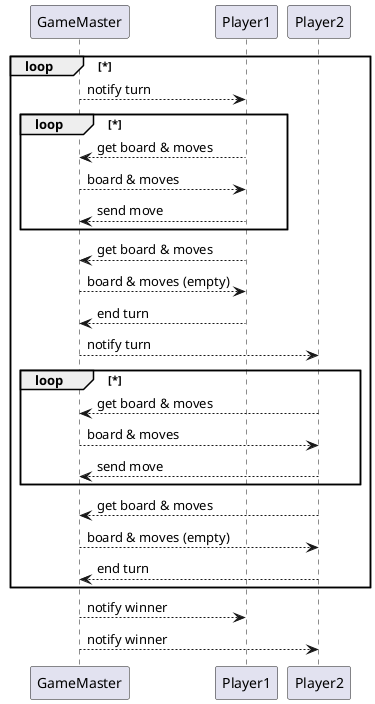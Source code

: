 @startuml
' syntax: 
' https://plantuml.com/sequence-diagram

loop *
    GameMaster --> Player1 : notify turn
    loop *
        Player1 --> GameMaster: get board & moves
        Player1 <-- GameMaster: board & moves
        Player1 --> GameMaster: send move
    end
    Player1 --> GameMaster: get board & moves
    Player1 <-- GameMaster: board & moves (empty)
    Player1 --> GameMaster: end turn

    GameMaster --> Player2 : notify turn
    loop *
        Player2 --> GameMaster: get board & moves
        Player2 <-- GameMaster: board & moves
        Player2 --> GameMaster: send move
    end
    Player2 --> GameMaster: get board & moves
    Player2 <-- GameMaster: board & moves (empty)
    Player2 --> GameMaster: end turn
end
GameMaster --> Player1 : notify winner
GameMaster --> Player2 : notify winner


@enduml